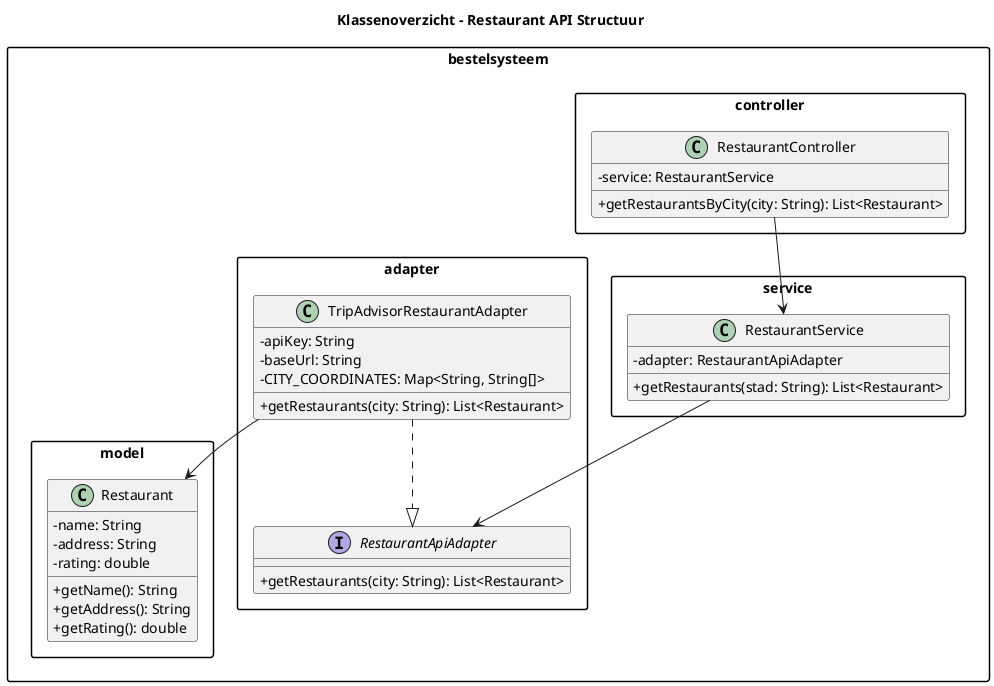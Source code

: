 @startuml

skinparam classAttributeIconSize 0
skinparam packageStyle rectangle
title Klassenoverzicht - Restaurant API Structuur

package "bestelsysteem.controller" {
    class RestaurantController {
        -service: RestaurantService
        +getRestaurantsByCity(city: String): List<Restaurant>
    }
}

package "bestelsysteem.service" {
    class RestaurantService {
        -adapter: RestaurantApiAdapter
        +getRestaurants(stad: String): List<Restaurant>
    }
}

package "bestelsysteem.adapter" {
    interface RestaurantApiAdapter {
        +getRestaurants(city: String): List<Restaurant>
    }

    class TripAdvisorRestaurantAdapter {
        -apiKey: String
        -baseUrl: String
        -CITY_COORDINATES: Map<String, String[]>
        +getRestaurants(city: String): List<Restaurant>
    }

    TripAdvisorRestaurantAdapter ..|> RestaurantApiAdapter
}

package "bestelsysteem.model" {
    class Restaurant {
        -name: String
        -address: String
        -rating: double
        +getName(): String
        +getAddress(): String
        +getRating(): double
    }
}

' RELATIES
RestaurantController --> RestaurantService
RestaurantService --> RestaurantApiAdapter
TripAdvisorRestaurantAdapter --> Restaurant

@enduml

